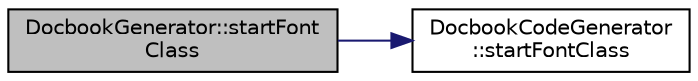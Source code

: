 digraph "DocbookGenerator::startFontClass"
{
 // LATEX_PDF_SIZE
  edge [fontname="Helvetica",fontsize="10",labelfontname="Helvetica",labelfontsize="10"];
  node [fontname="Helvetica",fontsize="10",shape=record];
  rankdir="LR";
  Node1 [label="DocbookGenerator::startFont\lClass",height=0.2,width=0.4,color="black", fillcolor="grey75", style="filled", fontcolor="black",tooltip=" "];
  Node1 -> Node2 [color="midnightblue",fontsize="10",style="solid",fontname="Helvetica"];
  Node2 [label="DocbookCodeGenerator\l::startFontClass",height=0.2,width=0.4,color="black", fillcolor="white", style="filled",URL="$classDocbookCodeGenerator.html#a2d73f4271b0e56365a2517631f9ec766",tooltip=" "];
}

